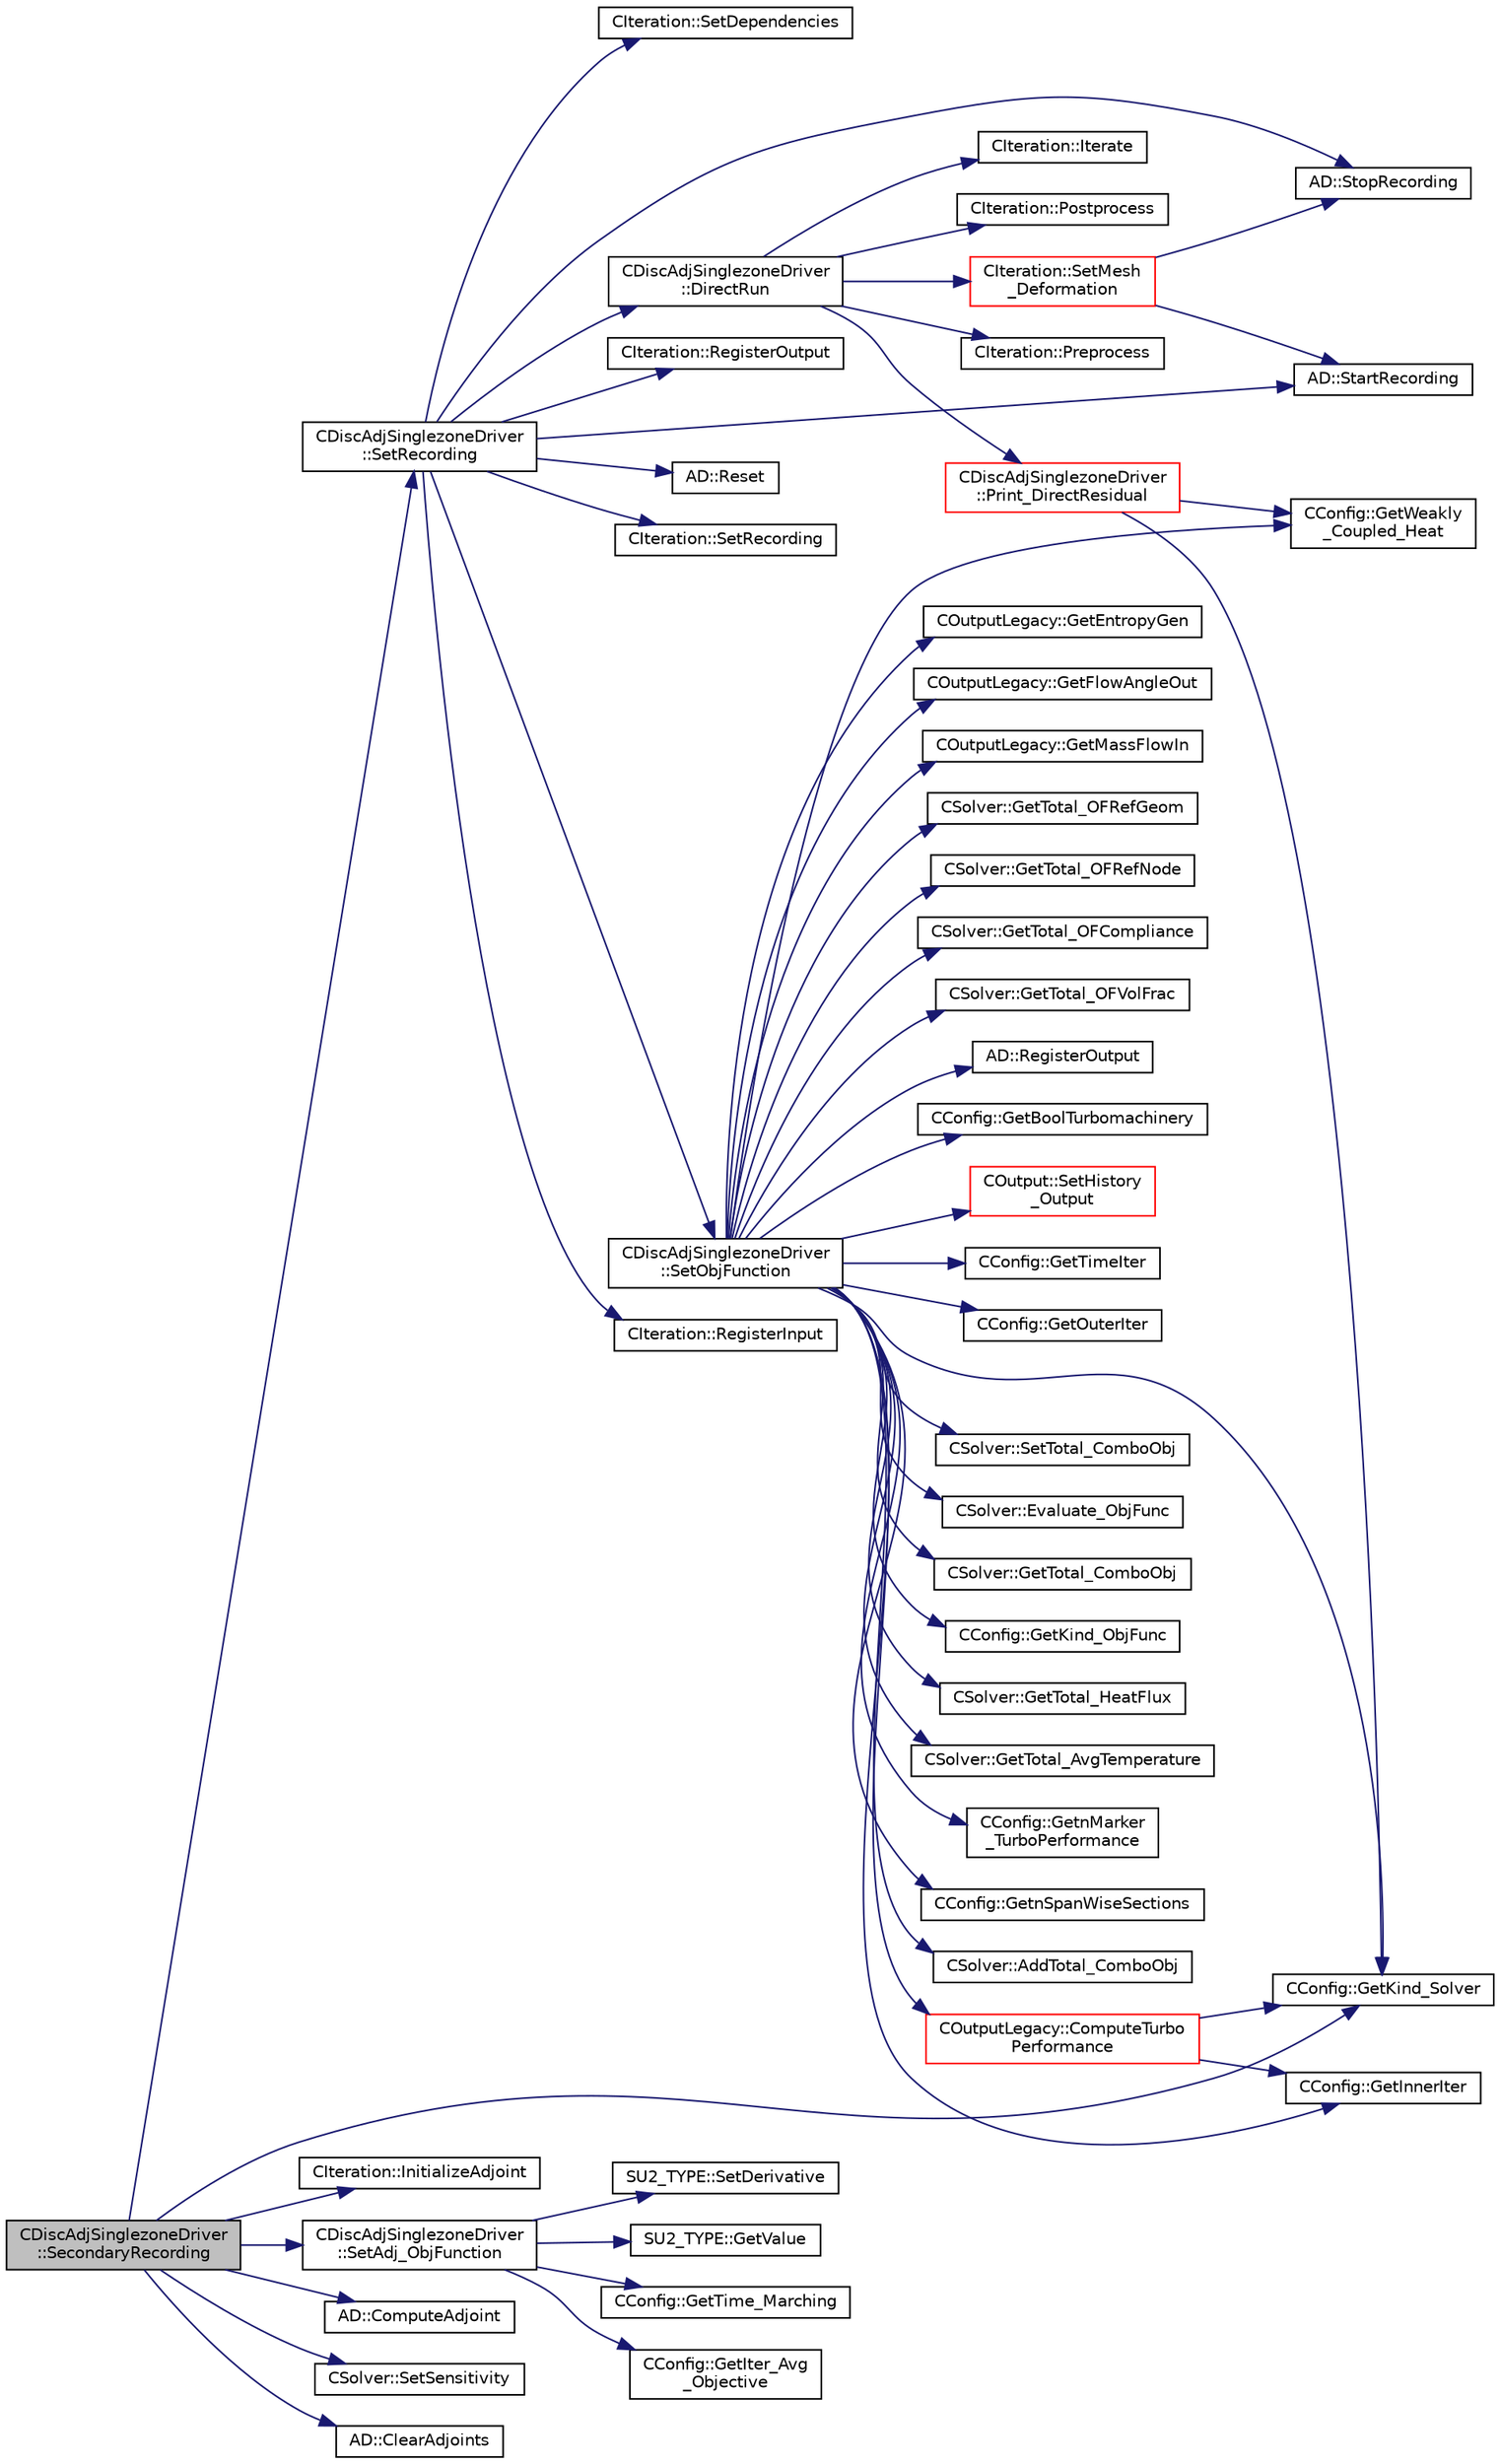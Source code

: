 digraph "CDiscAdjSinglezoneDriver::SecondaryRecording"
{
  edge [fontname="Helvetica",fontsize="10",labelfontname="Helvetica",labelfontsize="10"];
  node [fontname="Helvetica",fontsize="10",shape=record];
  rankdir="LR";
  Node560 [label="CDiscAdjSinglezoneDriver\l::SecondaryRecording",height=0.2,width=0.4,color="black", fillcolor="grey75", style="filled", fontcolor="black"];
  Node560 -> Node561 [color="midnightblue",fontsize="10",style="solid",fontname="Helvetica"];
  Node561 [label="CDiscAdjSinglezoneDriver\l::SetRecording",height=0.2,width=0.4,color="black", fillcolor="white", style="filled",URL="$class_c_disc_adj_singlezone_driver.html#a7e519f0f189a3a102b0630edaaa9d233",tooltip="Record one iteration of a flow iteration in within multiple zones. "];
  Node561 -> Node562 [color="midnightblue",fontsize="10",style="solid",fontname="Helvetica"];
  Node562 [label="AD::Reset",height=0.2,width=0.4,color="black", fillcolor="white", style="filled",URL="$namespace_a_d.html#a410b9fd84f6a9a3b36c3def03c2baffe",tooltip="Reset the tape structure to be ready for a new recording. "];
  Node561 -> Node563 [color="midnightblue",fontsize="10",style="solid",fontname="Helvetica"];
  Node563 [label="CIteration::SetRecording",height=0.2,width=0.4,color="black", fillcolor="white", style="filled",URL="$class_c_iteration.html#a52b21a0b4c475bf291b8a88d9151cf21"];
  Node561 -> Node564 [color="midnightblue",fontsize="10",style="solid",fontname="Helvetica"];
  Node564 [label="AD::StartRecording",height=0.2,width=0.4,color="black", fillcolor="white", style="filled",URL="$namespace_a_d.html#aa411ae358859e654be30b522fdf7a7ba",tooltip="Start the recording of the operations and involved variables. If called, the computational graph of a..."];
  Node561 -> Node565 [color="midnightblue",fontsize="10",style="solid",fontname="Helvetica"];
  Node565 [label="CIteration::RegisterInput",height=0.2,width=0.4,color="black", fillcolor="white", style="filled",URL="$class_c_iteration.html#a063aed103d27d874f77108b0aacb2184"];
  Node561 -> Node566 [color="midnightblue",fontsize="10",style="solid",fontname="Helvetica"];
  Node566 [label="CIteration::SetDependencies",height=0.2,width=0.4,color="black", fillcolor="white", style="filled",URL="$class_c_iteration.html#a42e3b8a93935f00667e2e111e8f57bcb"];
  Node561 -> Node567 [color="midnightblue",fontsize="10",style="solid",fontname="Helvetica"];
  Node567 [label="CDiscAdjSinglezoneDriver\l::DirectRun",height=0.2,width=0.4,color="black", fillcolor="white", style="filled",URL="$class_c_disc_adj_singlezone_driver.html#a59918e5ae5359c05f4d1f7d934ecbe6f",tooltip="Run one iteration of the solver. "];
  Node567 -> Node568 [color="midnightblue",fontsize="10",style="solid",fontname="Helvetica"];
  Node568 [label="CIteration::SetMesh\l_Deformation",height=0.2,width=0.4,color="red", fillcolor="white", style="filled",URL="$class_c_iteration.html#a7bc004221a3dacd43e122779bd4e43b8",tooltip="Run the mesh deformation algorithms. "];
  Node568 -> Node572 [color="midnightblue",fontsize="10",style="solid",fontname="Helvetica"];
  Node572 [label="AD::StopRecording",height=0.2,width=0.4,color="black", fillcolor="white", style="filled",URL="$namespace_a_d.html#a97670077955608a47f6cc7ee3548e424",tooltip="Stops the recording of the operations and variables. "];
  Node568 -> Node564 [color="midnightblue",fontsize="10",style="solid",fontname="Helvetica"];
  Node567 -> Node575 [color="midnightblue",fontsize="10",style="solid",fontname="Helvetica"];
  Node575 [label="CIteration::Preprocess",height=0.2,width=0.4,color="black", fillcolor="white", style="filled",URL="$class_c_iteration.html#af1d75d5451aaca89dc18a7ce3dac1f0d",tooltip="A virtual member. "];
  Node567 -> Node576 [color="midnightblue",fontsize="10",style="solid",fontname="Helvetica"];
  Node576 [label="CIteration::Iterate",height=0.2,width=0.4,color="black", fillcolor="white", style="filled",URL="$class_c_iteration.html#ac2bfb6eea40949bb8c99db679ff8503e",tooltip="A virtual member. "];
  Node567 -> Node577 [color="midnightblue",fontsize="10",style="solid",fontname="Helvetica"];
  Node577 [label="CIteration::Postprocess",height=0.2,width=0.4,color="black", fillcolor="white", style="filled",URL="$class_c_iteration.html#aec4ebac21acef1f59bbf60f123d35c07",tooltip="A virtual member. "];
  Node567 -> Node578 [color="midnightblue",fontsize="10",style="solid",fontname="Helvetica"];
  Node578 [label="CDiscAdjSinglezoneDriver\l::Print_DirectResidual",height=0.2,width=0.4,color="red", fillcolor="white", style="filled",URL="$class_c_disc_adj_singlezone_driver.html#a35029eecec59cd17b9a6d307d2f9ccb7",tooltip="Print out the direct residuals. "];
  Node578 -> Node579 [color="midnightblue",fontsize="10",style="solid",fontname="Helvetica"];
  Node579 [label="CConfig::GetKind_Solver",height=0.2,width=0.4,color="black", fillcolor="white", style="filled",URL="$class_c_config.html#a0e2628fc803f14ec6179427ee02e8655",tooltip="Governing equations of the flow (it can be different from the run time equation). ..."];
  Node578 -> Node583 [color="midnightblue",fontsize="10",style="solid",fontname="Helvetica"];
  Node583 [label="CConfig::GetWeakly\l_Coupled_Heat",height=0.2,width=0.4,color="black", fillcolor="white", style="filled",URL="$class_c_config.html#adb13f6471b2c0bbef919ae9d8fe95f68",tooltip="Get the heat equation. "];
  Node561 -> Node585 [color="midnightblue",fontsize="10",style="solid",fontname="Helvetica"];
  Node585 [label="CIteration::RegisterOutput",height=0.2,width=0.4,color="black", fillcolor="white", style="filled",URL="$class_c_iteration.html#afa0f41e744773c4f3b25570938b722de"];
  Node561 -> Node586 [color="midnightblue",fontsize="10",style="solid",fontname="Helvetica"];
  Node586 [label="CDiscAdjSinglezoneDriver\l::SetObjFunction",height=0.2,width=0.4,color="black", fillcolor="white", style="filled",URL="$class_c_disc_adj_singlezone_driver.html#aea0513ac808106c6a92be610b3b17a6a",tooltip="Set the objective function. "];
  Node586 -> Node583 [color="midnightblue",fontsize="10",style="solid",fontname="Helvetica"];
  Node586 -> Node587 [color="midnightblue",fontsize="10",style="solid",fontname="Helvetica"];
  Node587 [label="CConfig::GetBoolTurbomachinery",height=0.2,width=0.4,color="black", fillcolor="white", style="filled",URL="$class_c_config.html#a5c0d08193d1a4f60421afc6dc7f6cc79",tooltip="Verify if there is Turbomachinery performance option specified from config file. "];
  Node586 -> Node588 [color="midnightblue",fontsize="10",style="solid",fontname="Helvetica"];
  Node588 [label="COutput::SetHistory\l_Output",height=0.2,width=0.4,color="red", fillcolor="white", style="filled",URL="$class_c_output.html#acf84143df1a158647605c980ecae2d7c",tooltip="Collects history data from the solvers, monitors the convergence and writes to screen and history fil..."];
  Node586 -> Node634 [color="midnightblue",fontsize="10",style="solid",fontname="Helvetica"];
  Node634 [label="CConfig::GetTimeIter",height=0.2,width=0.4,color="black", fillcolor="white", style="filled",URL="$class_c_config.html#aa659f28a1d71b0924944a9fb248e3d6e",tooltip="Get the current time iteration number. "];
  Node586 -> Node635 [color="midnightblue",fontsize="10",style="solid",fontname="Helvetica"];
  Node635 [label="CConfig::GetOuterIter",height=0.2,width=0.4,color="black", fillcolor="white", style="filled",URL="$class_c_config.html#a6e3d471764f8d56e1662bc3f14f70a70",tooltip="Get the current FSI iteration number. "];
  Node586 -> Node636 [color="midnightblue",fontsize="10",style="solid",fontname="Helvetica"];
  Node636 [label="CConfig::GetInnerIter",height=0.2,width=0.4,color="black", fillcolor="white", style="filled",URL="$class_c_config.html#afb04e3794a1a3cef3c5897f31f2efd2d",tooltip="Get the current FSI iteration number. "];
  Node586 -> Node579 [color="midnightblue",fontsize="10",style="solid",fontname="Helvetica"];
  Node586 -> Node637 [color="midnightblue",fontsize="10",style="solid",fontname="Helvetica"];
  Node637 [label="CSolver::SetTotal_ComboObj",height=0.2,width=0.4,color="black", fillcolor="white", style="filled",URL="$class_c_solver.html#aa24fe4180f508f22fd2bc07e182da3a1",tooltip="Set the total \"combo\" objective (weighted sum of other values). "];
  Node586 -> Node638 [color="midnightblue",fontsize="10",style="solid",fontname="Helvetica"];
  Node638 [label="CSolver::Evaluate_ObjFunc",height=0.2,width=0.4,color="black", fillcolor="white", style="filled",URL="$class_c_solver.html#a7b0af3d092975fccf357c9cc5867c01a",tooltip="Compute weighted-sum \"combo\" objective output. "];
  Node586 -> Node639 [color="midnightblue",fontsize="10",style="solid",fontname="Helvetica"];
  Node639 [label="CSolver::GetTotal_ComboObj",height=0.2,width=0.4,color="black", fillcolor="white", style="filled",URL="$class_c_solver.html#a234f0c31ae1324c6867cbdcb7a787831",tooltip="Provide the total \"combo\" objective (weighted sum of other values). "];
  Node586 -> Node640 [color="midnightblue",fontsize="10",style="solid",fontname="Helvetica"];
  Node640 [label="CConfig::GetKind_ObjFunc",height=0.2,width=0.4,color="black", fillcolor="white", style="filled",URL="$class_c_config.html#a2d4389021feaed9f2e62f0475f73a718",tooltip="Get the kind of objective function. There are several options: Drag coefficient, Lift coefficient..."];
  Node586 -> Node641 [color="midnightblue",fontsize="10",style="solid",fontname="Helvetica"];
  Node641 [label="CSolver::GetTotal_HeatFlux",height=0.2,width=0.4,color="black", fillcolor="white", style="filled",URL="$class_c_solver.html#a7832dc1d7ff189a14babfecde604529b",tooltip="A virtual member. "];
  Node586 -> Node642 [color="midnightblue",fontsize="10",style="solid",fontname="Helvetica"];
  Node642 [label="CSolver::GetTotal_AvgTemperature",height=0.2,width=0.4,color="black", fillcolor="white", style="filled",URL="$class_c_solver.html#a1a1e06ad7226b8983ee1d6852fce7708",tooltip="A virtual member. "];
  Node586 -> Node643 [color="midnightblue",fontsize="10",style="solid",fontname="Helvetica"];
  Node643 [label="COutputLegacy::ComputeTurbo\lPerformance",height=0.2,width=0.4,color="red", fillcolor="white", style="filled",URL="$class_c_output_legacy.html#a870a4170d6099c1f7c589596e20d2079",tooltip="Compute . "];
  Node643 -> Node579 [color="midnightblue",fontsize="10",style="solid",fontname="Helvetica"];
  Node643 -> Node636 [color="midnightblue",fontsize="10",style="solid",fontname="Helvetica"];
  Node586 -> Node687 [color="midnightblue",fontsize="10",style="solid",fontname="Helvetica"];
  Node687 [label="CConfig::GetnMarker\l_TurboPerformance",height=0.2,width=0.4,color="black", fillcolor="white", style="filled",URL="$class_c_config.html#a9a665d90306ed49db16ac85e4d7acbb4",tooltip="number Turbomachinery performance option specified from config file. "];
  Node586 -> Node688 [color="midnightblue",fontsize="10",style="solid",fontname="Helvetica"];
  Node688 [label="CConfig::GetnSpanWiseSections",height=0.2,width=0.4,color="black", fillcolor="white", style="filled",URL="$class_c_config.html#a2afa29aab61d4f49387cec759b7735ea",tooltip="number span-wise sections to compute 3D BC and performance for turbomachinery. "];
  Node586 -> Node689 [color="midnightblue",fontsize="10",style="solid",fontname="Helvetica"];
  Node689 [label="CSolver::AddTotal_ComboObj",height=0.2,width=0.4,color="black", fillcolor="white", style="filled",URL="$class_c_solver.html#a10d46c06935e9e8124f3a5f13e77c431",tooltip="Add to the value of the total &#39;combo&#39; objective. "];
  Node586 -> Node690 [color="midnightblue",fontsize="10",style="solid",fontname="Helvetica"];
  Node690 [label="COutputLegacy::GetEntropyGen",height=0.2,width=0.4,color="black", fillcolor="white", style="filled",URL="$class_c_output_legacy.html#a7c6d3ddaaa43eeabdb7772de1caa8fbd",tooltip="Give the Entropy Generation performance parameters for turbomachinery. "];
  Node586 -> Node691 [color="midnightblue",fontsize="10",style="solid",fontname="Helvetica"];
  Node691 [label="COutputLegacy::GetFlowAngleOut",height=0.2,width=0.4,color="black", fillcolor="white", style="filled",URL="$class_c_output_legacy.html#a0e87919103e5c9da28588444f0feef29",tooltip="Give the Entropy Generation performance parameters for turbomachinery. "];
  Node586 -> Node692 [color="midnightblue",fontsize="10",style="solid",fontname="Helvetica"];
  Node692 [label="COutputLegacy::GetMassFlowIn",height=0.2,width=0.4,color="black", fillcolor="white", style="filled",URL="$class_c_output_legacy.html#a491cb668b7ce830ddb3527fbb8343217",tooltip="Give the Entropy Generation performance parameters for turbomachinery. "];
  Node586 -> Node693 [color="midnightblue",fontsize="10",style="solid",fontname="Helvetica"];
  Node693 [label="CSolver::GetTotal_OFRefGeom",height=0.2,width=0.4,color="black", fillcolor="white", style="filled",URL="$class_c_solver.html#a79e789306623dd2a3e0f735dd3edea8c",tooltip="A virtual member. "];
  Node586 -> Node694 [color="midnightblue",fontsize="10",style="solid",fontname="Helvetica"];
  Node694 [label="CSolver::GetTotal_OFRefNode",height=0.2,width=0.4,color="black", fillcolor="white", style="filled",URL="$class_c_solver.html#aefa81e3179719a7426544a5528220d4b",tooltip="A virtual member. "];
  Node586 -> Node695 [color="midnightblue",fontsize="10",style="solid",fontname="Helvetica"];
  Node695 [label="CSolver::GetTotal_OFCompliance",height=0.2,width=0.4,color="black", fillcolor="white", style="filled",URL="$class_c_solver.html#a8a3329873d318b9379def3efbf44fc82",tooltip="A virtual member. "];
  Node586 -> Node696 [color="midnightblue",fontsize="10",style="solid",fontname="Helvetica"];
  Node696 [label="CSolver::GetTotal_OFVolFrac",height=0.2,width=0.4,color="black", fillcolor="white", style="filled",URL="$class_c_solver.html#a4f0a727235cf3883ddb81f8f014056da",tooltip="A virtual member. "];
  Node586 -> Node697 [color="midnightblue",fontsize="10",style="solid",fontname="Helvetica"];
  Node697 [label="AD::RegisterOutput",height=0.2,width=0.4,color="black", fillcolor="white", style="filled",URL="$namespace_a_d.html#ae381e45797545e980376c4aeb3f5afdc",tooltip="Registers the variable as an output. I.e. as the root of the computational graph. ..."];
  Node561 -> Node572 [color="midnightblue",fontsize="10",style="solid",fontname="Helvetica"];
  Node560 -> Node698 [color="midnightblue",fontsize="10",style="solid",fontname="Helvetica"];
  Node698 [label="CIteration::InitializeAdjoint",height=0.2,width=0.4,color="black", fillcolor="white", style="filled",URL="$class_c_iteration.html#a18fa7f7314e6b88f8c69e4fee4ba0f11"];
  Node560 -> Node699 [color="midnightblue",fontsize="10",style="solid",fontname="Helvetica"];
  Node699 [label="CDiscAdjSinglezoneDriver\l::SetAdj_ObjFunction",height=0.2,width=0.4,color="black", fillcolor="white", style="filled",URL="$class_c_disc_adj_singlezone_driver.html#a0571875142f9cd223d696bc10d4d1c9e",tooltip="Initialize the adjoint value of the objective function. "];
  Node699 -> Node700 [color="midnightblue",fontsize="10",style="solid",fontname="Helvetica"];
  Node700 [label="CConfig::GetTime_Marching",height=0.2,width=0.4,color="black", fillcolor="white", style="filled",URL="$class_c_config.html#a864d499ce740184803607801c47abda7",tooltip="Provides information about the time integration, and change the write in the output files information..."];
  Node699 -> Node701 [color="midnightblue",fontsize="10",style="solid",fontname="Helvetica"];
  Node701 [label="CConfig::GetIter_Avg\l_Objective",height=0.2,width=0.4,color="black", fillcolor="white", style="filled",URL="$class_c_config.html#a1d97a136e08304093305b613ec9d9ba3",tooltip="Number of iterations to average (reverse time integration). "];
  Node699 -> Node702 [color="midnightblue",fontsize="10",style="solid",fontname="Helvetica"];
  Node702 [label="SU2_TYPE::SetDerivative",height=0.2,width=0.4,color="black", fillcolor="white", style="filled",URL="$namespace_s_u2___t_y_p_e.html#a0d7db8cc5630100477a515061684a341",tooltip="Set the derivative value of the datatype (needs to be implemented for each new type). "];
  Node699 -> Node630 [color="midnightblue",fontsize="10",style="solid",fontname="Helvetica"];
  Node630 [label="SU2_TYPE::GetValue",height=0.2,width=0.4,color="black", fillcolor="white", style="filled",URL="$namespace_s_u2___t_y_p_e.html#a0ed43473f5a450ce028d088427bf10cb",tooltip="Get the (primitive) value of the datatype (needs to be implemented for each new type). "];
  Node560 -> Node703 [color="midnightblue",fontsize="10",style="solid",fontname="Helvetica"];
  Node703 [label="AD::ComputeAdjoint",height=0.2,width=0.4,color="black", fillcolor="white", style="filled",URL="$namespace_a_d.html#a02ec06d93629cdd0724d268318d4dfe7",tooltip="Computes the adjoints, i.e. the derivatives of the output with respect to the input variables..."];
  Node560 -> Node579 [color="midnightblue",fontsize="10",style="solid",fontname="Helvetica"];
  Node560 -> Node704 [color="midnightblue",fontsize="10",style="solid",fontname="Helvetica"];
  Node704 [label="CSolver::SetSensitivity",height=0.2,width=0.4,color="black", fillcolor="white", style="filled",URL="$class_c_solver.html#a4c0fe1e101849641a66d6b9c1d9a935b",tooltip="A virtual member. Extract and set the geometrical sensitivity. "];
  Node560 -> Node705 [color="midnightblue",fontsize="10",style="solid",fontname="Helvetica"];
  Node705 [label="AD::ClearAdjoints",height=0.2,width=0.4,color="black", fillcolor="white", style="filled",URL="$namespace_a_d.html#a6ccf47c72e8115f9e31054b4c06271c4",tooltip="Clears the currently stored adjoints but keeps the computational graph. "];
}
